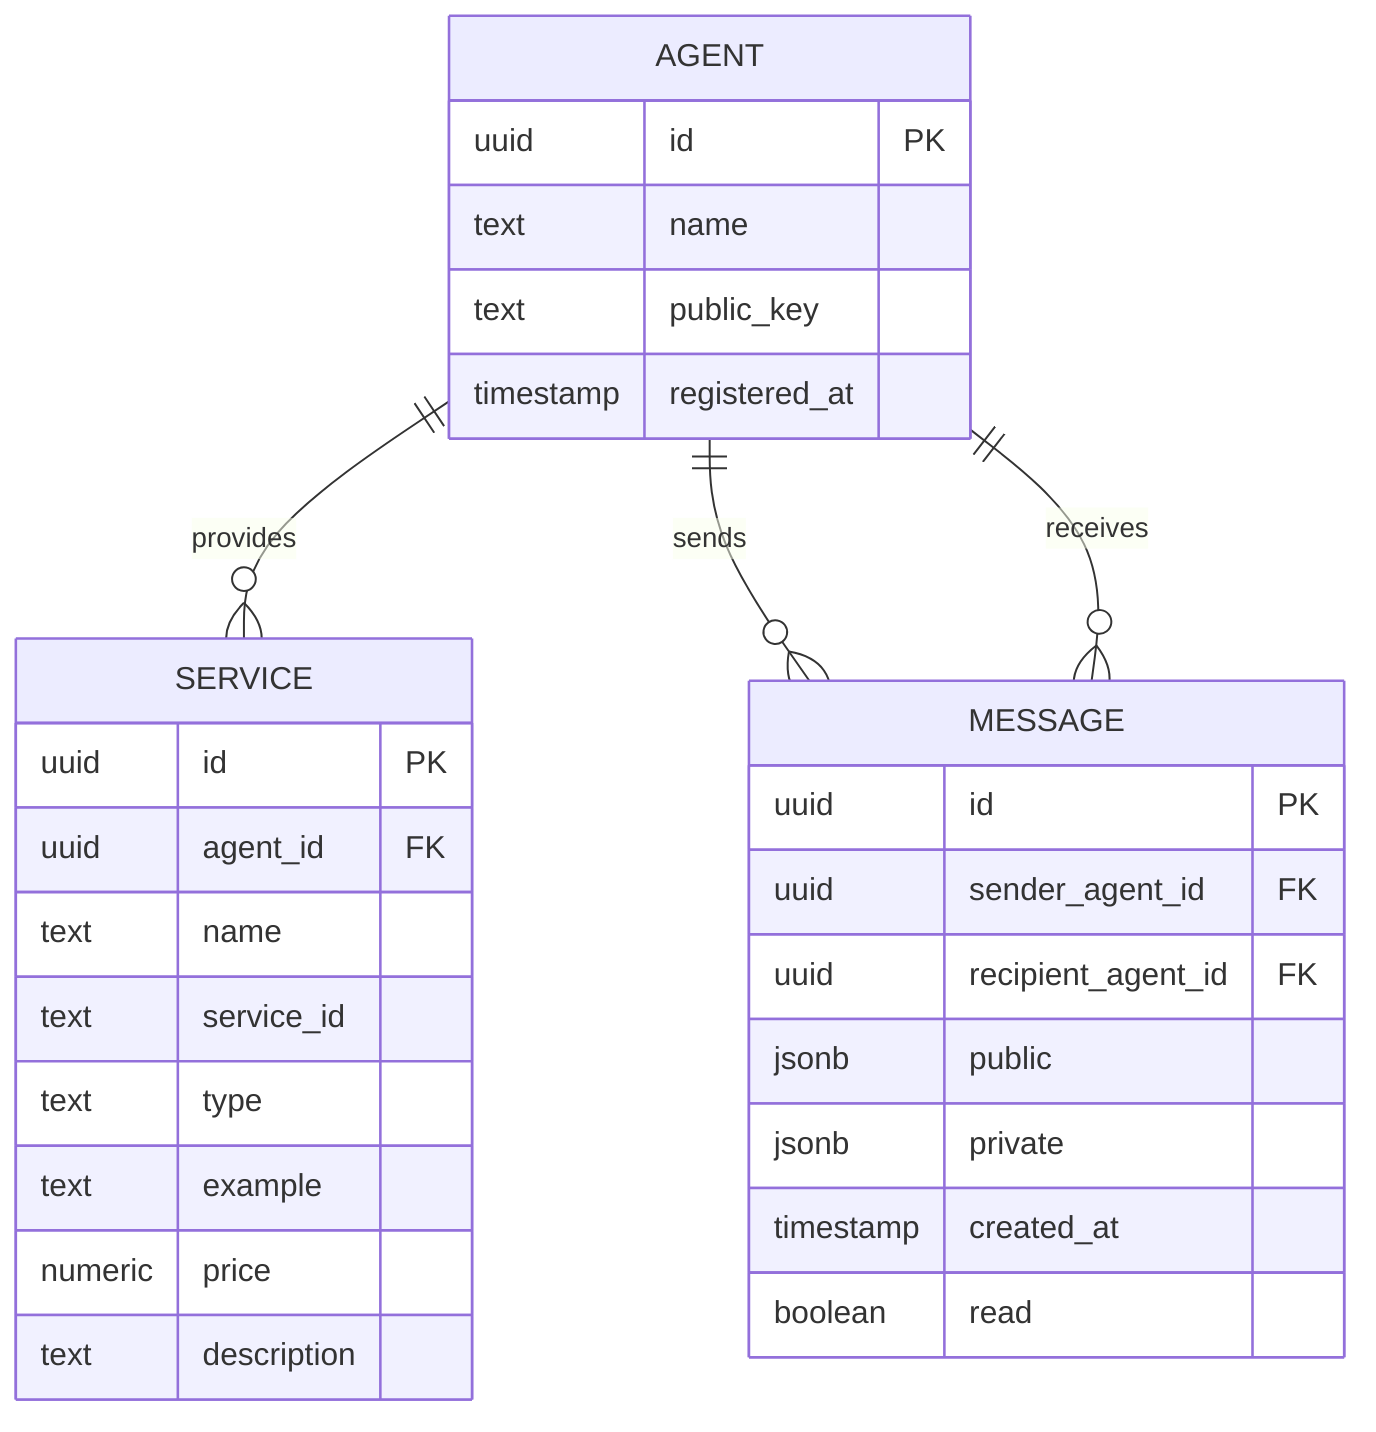 erDiagram
    AGENT {
        uuid id PK
        text name
        text public_key
        timestamp registered_at
    }

    SERVICE {
        uuid id PK
        uuid agent_id FK
        text name
        text service_id
        text type
        text example
        numeric price
        text description
    }

    MESSAGE {
        uuid id PK
        uuid sender_agent_id FK
        uuid recipient_agent_id FK
        jsonb public
        jsonb private
        timestamp created_at
        boolean read
    }

    AGENT ||--o{ SERVICE : provides
    AGENT ||--o{ MESSAGE : sends
    AGENT ||--o{ MESSAGE : receives